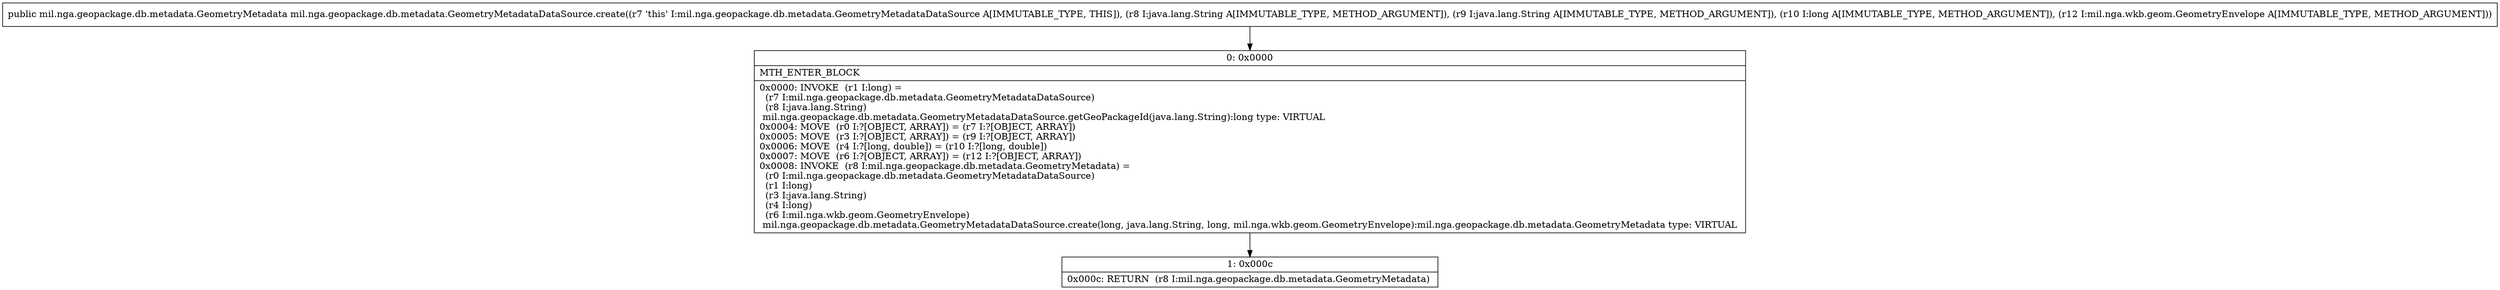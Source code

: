 digraph "CFG formil.nga.geopackage.db.metadata.GeometryMetadataDataSource.create(Ljava\/lang\/String;Ljava\/lang\/String;JLmil\/nga\/wkb\/geom\/GeometryEnvelope;)Lmil\/nga\/geopackage\/db\/metadata\/GeometryMetadata;" {
Node_0 [shape=record,label="{0\:\ 0x0000|MTH_ENTER_BLOCK\l|0x0000: INVOKE  (r1 I:long) = \l  (r7 I:mil.nga.geopackage.db.metadata.GeometryMetadataDataSource)\l  (r8 I:java.lang.String)\l mil.nga.geopackage.db.metadata.GeometryMetadataDataSource.getGeoPackageId(java.lang.String):long type: VIRTUAL \l0x0004: MOVE  (r0 I:?[OBJECT, ARRAY]) = (r7 I:?[OBJECT, ARRAY]) \l0x0005: MOVE  (r3 I:?[OBJECT, ARRAY]) = (r9 I:?[OBJECT, ARRAY]) \l0x0006: MOVE  (r4 I:?[long, double]) = (r10 I:?[long, double]) \l0x0007: MOVE  (r6 I:?[OBJECT, ARRAY]) = (r12 I:?[OBJECT, ARRAY]) \l0x0008: INVOKE  (r8 I:mil.nga.geopackage.db.metadata.GeometryMetadata) = \l  (r0 I:mil.nga.geopackage.db.metadata.GeometryMetadataDataSource)\l  (r1 I:long)\l  (r3 I:java.lang.String)\l  (r4 I:long)\l  (r6 I:mil.nga.wkb.geom.GeometryEnvelope)\l mil.nga.geopackage.db.metadata.GeometryMetadataDataSource.create(long, java.lang.String, long, mil.nga.wkb.geom.GeometryEnvelope):mil.nga.geopackage.db.metadata.GeometryMetadata type: VIRTUAL \l}"];
Node_1 [shape=record,label="{1\:\ 0x000c|0x000c: RETURN  (r8 I:mil.nga.geopackage.db.metadata.GeometryMetadata) \l}"];
MethodNode[shape=record,label="{public mil.nga.geopackage.db.metadata.GeometryMetadata mil.nga.geopackage.db.metadata.GeometryMetadataDataSource.create((r7 'this' I:mil.nga.geopackage.db.metadata.GeometryMetadataDataSource A[IMMUTABLE_TYPE, THIS]), (r8 I:java.lang.String A[IMMUTABLE_TYPE, METHOD_ARGUMENT]), (r9 I:java.lang.String A[IMMUTABLE_TYPE, METHOD_ARGUMENT]), (r10 I:long A[IMMUTABLE_TYPE, METHOD_ARGUMENT]), (r12 I:mil.nga.wkb.geom.GeometryEnvelope A[IMMUTABLE_TYPE, METHOD_ARGUMENT])) }"];
MethodNode -> Node_0;
Node_0 -> Node_1;
}

